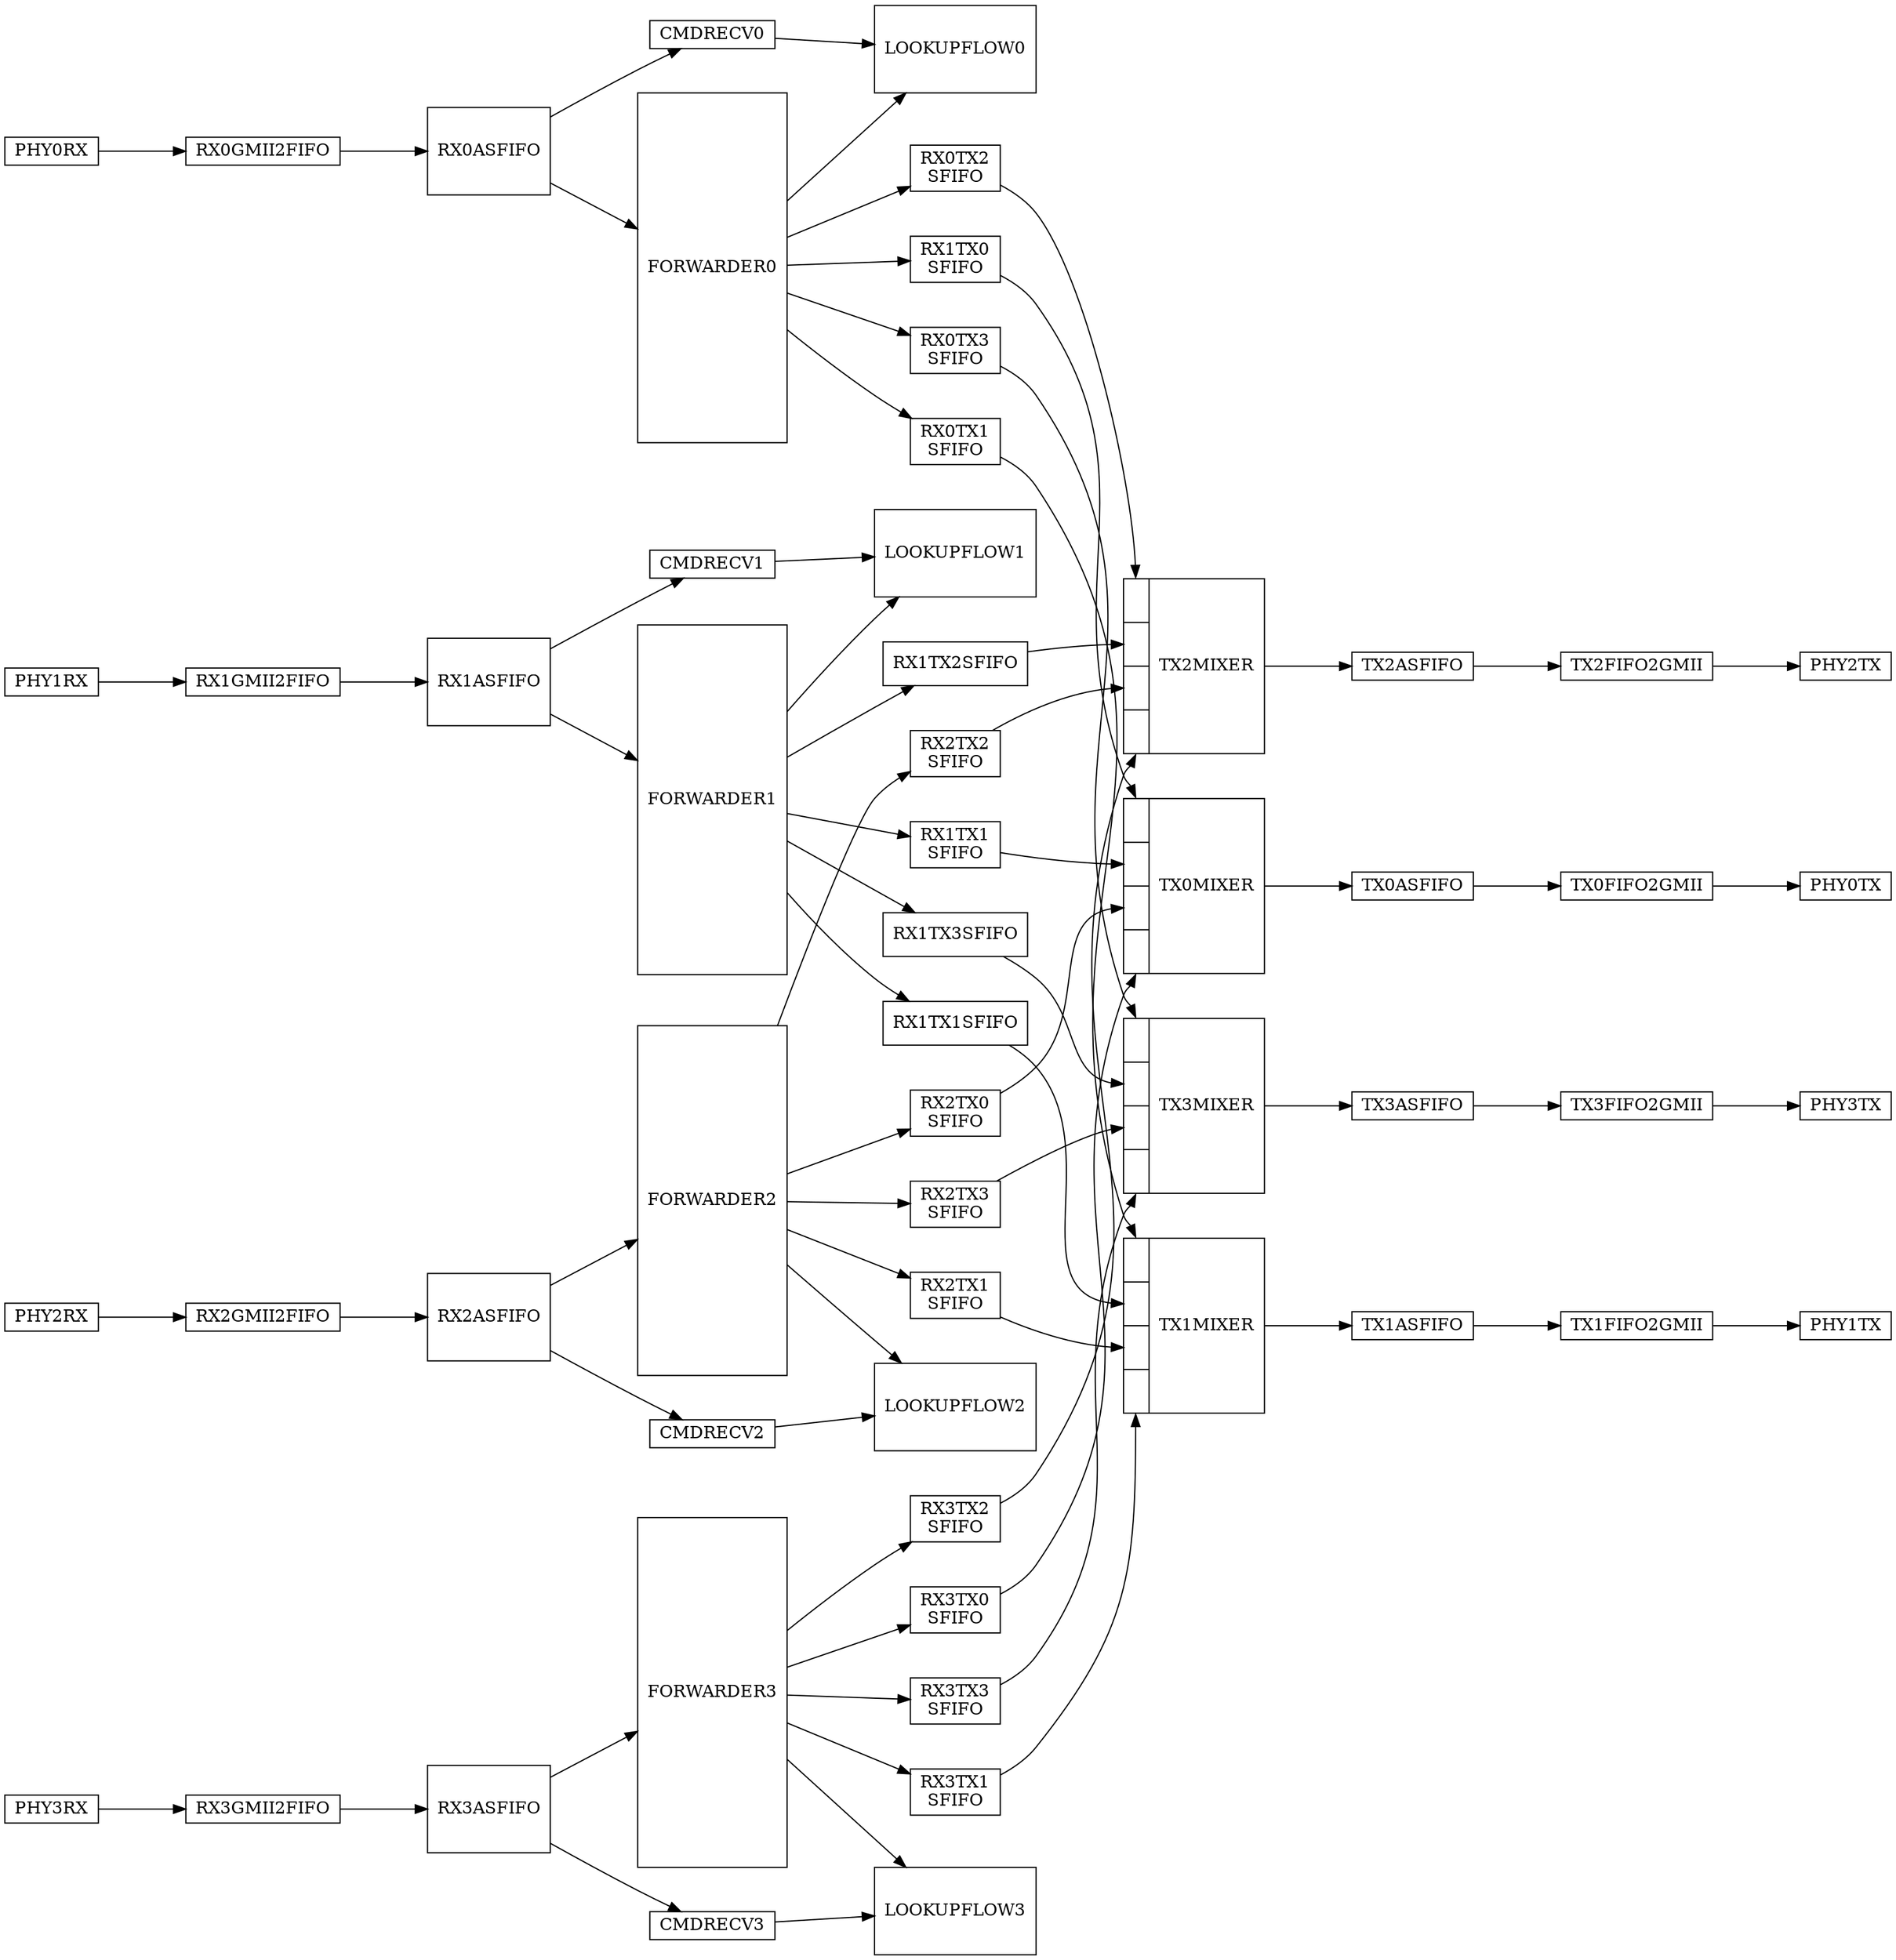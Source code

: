 digraph G {
    graph [rankdir=LR, concentrate=true, ranksep=1.0, nodesep=0.5];
    node[shape=record];

# input
    PHY0RX[label="PHY0RX", height=0];
    PHY1RX[label="PHY1RX", height=0];
    PHY2RX[label="PHY2RX", height=0];
    PHY3RX[label="PHY3RX", height=0];

# node
    RX0GMII2FIFO [label = "RX0GMII2FIFO",  height=0];
    RX0ASFIFO    [label = "RX0ASFIFO",     height=1];
    CMDRECV0     [label = "CMDRECV0",      height=0];
    FORWARDER0   [label = "FORWARDER0",    height=4];
    LOOKUPFLOW0  [label = "LOOKUPFLOW0",   height=1];
    RX0TX0SFIFO  [label = "RX0TX0\nSFIFO", height=0];
    RX0TX1SFIFO  [label = "RX0TX1\nSFIFO", height=0];
    RX0TX2SFIFO  [label = "RX0TX2\nSFIFO", height=0];
    RX0TX3SFIFO  [label = "RX0TX3\nSFIFO", height=0];
    TX0MIXER     [label = "{ { <p0>|<p1>|<p2>|<p3> } | TX0MIXER }", height=2];
    TX0ASFIFO    [label = "TX0ASFIFO",     height=0];
    TX0FIFO2GMII [label = "TX0FIFO2GMII",  height=0];

    RX1GMII2FIFO [label = "RX1GMII2FIFO",  height=0];
    RX1ASFIFO    [label = "RX1ASFIFO",     height=1];
    CMDRECV1     [label = "CMDRECV1",      height=0];
    FORWARDER1   [label = "FORWARDER1",    height=4];
    LOOKUPFLOW1  [label = "LOOKUPFLOW1",   height=1];
    RX0TX0SFIFO  [label = "RX1TX0\nSFIFO", height=0];
    RX1TX0SFIFO  [label = "RX1TX1\nSFIFO", height=0];
    RX2TX0SFIFO  [label = "RX1TX2\nSFIFO", height=0];
    RX3TX0SFIFO  [label = "RX1TX3\nSFIFO", height=0];
    TX1MIXER     [label = "{ { <p0>|<p1>|<p2>|<p3> } | TX1MIXER }", height=2];
    TX1ASFIFO    [label = "TX1ASFIFO",     height=0];
    TX1FIFO2GMII [label = "TX1FIFO2GMII",  height=0];

    RX2GMII2FIFO [label = "RX2GMII2FIFO",  height=0];
    RX2ASFIFO    [label = "RX2ASFIFO",     height=1];
    CMDRECV2     [label = "CMDRECV2",      height=0];
    FORWARDER2   [label = "FORWARDER2",    height=4];
    LOOKUPFLOW2  [label = "LOOKUPFLOW2",   height=1];
    RX2TX0SFIFO  [label = "RX2TX0\nSFIFO", height=0];
    RX2TX1SFIFO  [label = "RX2TX1\nSFIFO", height=0];
    RX2TX2SFIFO  [label = "RX2TX2\nSFIFO", height=0];
    RX2TX3SFIFO  [label = "RX2TX3\nSFIFO", height=0];
    TX2MIXER     [label = "{ { <p0>|<p1>|<p2>|<p3> } | TX2MIXER }", height=2];
    TX2ASFIFO    [label = "TX2ASFIFO",     height=0];
    TX2FIFO2GMII [label = "TX2FIFO2GMII",  height=0];

    RX3GMII2FIFO [label = "RX3GMII2FIFO",  height=0];
    RX3ASFIFO    [label = "RX3ASFIFO",     height=1];
    CMDRECV3     [label = "CMDRECV3",      height=0];
    FORWARDER3   [label = "FORWARDER3",    height=4];
    LOOKUPFLOW3  [label = "LOOKUPFLOW3",   height=1];
    RX3TX0SFIFO  [label = "RX3TX0\nSFIFO", height=0];
    RX3TX1SFIFO  [label = "RX3TX1\nSFIFO", height=0];
    RX3TX2SFIFO  [label = "RX3TX2\nSFIFO", height=0];
    RX3TX3SFIFO  [label = "RX3TX3\nSFIFO", height=0];
    TX3MIXER     [label = "{ { <p0>|<p1>|<p2>|<p3> } | TX3MIXER }", height=2];
    TX3ASFIFO    [label = "TX3ASFIFO",     height=0];
    TX3FIFO2GMII [label = "TX3FIFO2GMII",  height=0];

# link
    PHY0RX       -> RX0GMII2FIFO [label=""];
    RX0GMII2FIFO -> RX0ASFIFO    [label=""];
    RX0ASFIFO    -> FORWARDER0   [label=""];
    RX0ASFIFO    -> CMDRECV0     [label=""];
    FORWARDER0   -> RX0TX0SFIFO  [label=""];
    FORWARDER0   -> RX0TX1SFIFO  [label=""];
    FORWARDER0   -> RX0TX2SFIFO  [label=""];
    FORWARDER0   -> RX0TX3SFIFO  [label=""];
    FORWARDER0   -> LOOKUPFLOW0  [label=""];
    CMDRECV0     -> LOOKUPFLOW0  [label=""];
    RX0TX0SFIFO  -> TX0MIXER:p0  [label=""];
    RX1TX0SFIFO  -> TX0MIXER:p1  [label=""];
    RX2TX0SFIFO  -> TX0MIXER:p2  [label=""];
    RX3TX0SFIFO  -> TX0MIXER:p3  [label=""];
    TX0MIXER     -> TX0ASFIFO    [label=""];
    TX0ASFIFO    -> TX0FIFO2GMII [label=""];
    TX0FIFO2GMII -> PHY0TX       [label=""];

    PHY1RX       -> RX1GMII2FIFO [label=""];
    RX1GMII2FIFO -> RX1ASFIFO    [label=""];
    RX1ASFIFO    -> FORWARDER1   [label=""];
    RX1ASFIFO    -> CMDRECV1     [label=""];
    FORWARDER1   -> RX1TX0SFIFO  [label=""];
    FORWARDER1   -> RX1TX1SFIFO  [label=""];
    FORWARDER1   -> RX1TX2SFIFO  [label=""];
    FORWARDER1   -> RX1TX3SFIFO  [label=""];
    FORWARDER1   -> LOOKUPFLOW1  [label=""];
    CMDRECV1     -> LOOKUPFLOW1  [label=""];
    RX0TX1SFIFO  -> TX1MIXER:p0  [label=""];
    RX1TX1SFIFO  -> TX1MIXER:p1  [label=""];
    RX2TX1SFIFO  -> TX1MIXER:p2  [label=""];
    RX3TX1SFIFO  -> TX1MIXER:p3  [label=""];
    TX1MIXER     -> TX1ASFIFO    [label=""];
    TX1ASFIFO    -> TX1FIFO2GMII [label=""];
    TX1FIFO2GMII -> PHY1TX       [label=""];

    PHY2RX       -> RX2GMII2FIFO [label=""];
    RX2GMII2FIFO -> RX2ASFIFO    [label=""];
    RX2ASFIFO    -> FORWARDER2   [label=""];
    RX2ASFIFO    -> CMDRECV2     [label=""];
    FORWARDER2   -> RX2TX0SFIFO  [label=""];
    FORWARDER2   -> RX2TX1SFIFO  [label=""];
    FORWARDER2   -> RX2TX2SFIFO  [label=""];
    FORWARDER2   -> RX2TX3SFIFO  [label=""];
    FORWARDER2   -> LOOKUPFLOW2  [label=""];
    CMDRECV2     -> LOOKUPFLOW2  [label=""];
    RX0TX2SFIFO  -> TX2MIXER:p0  [label=""];
    RX1TX2SFIFO  -> TX2MIXER:p1  [label=""];
    RX2TX2SFIFO  -> TX2MIXER:p2  [label=""];
    RX3TX2SFIFO  -> TX2MIXER:p3  [label=""];
    TX2MIXER     -> TX2ASFIFO    [label=""];
    TX2ASFIFO    -> TX2FIFO2GMII [label=""];
    TX2FIFO2GMII -> PHY2TX       [label=""];

    PHY3RX       -> RX3GMII2FIFO [label=""];
    RX3GMII2FIFO -> RX3ASFIFO    [label=""];
    RX3ASFIFO    -> FORWARDER3   [label=""];
    RX3ASFIFO    -> CMDRECV3     [label=""];
    FORWARDER3   -> RX3TX0SFIFO  [label=""];
    FORWARDER3   -> RX3TX1SFIFO  [label=""];
    FORWARDER3   -> RX3TX2SFIFO  [label=""];
    FORWARDER3   -> RX3TX3SFIFO  [label=""];
    FORWARDER3   -> LOOKUPFLOW3  [label=""];
    CMDRECV3     -> LOOKUPFLOW3  [label=""];
    RX0TX3SFIFO  -> TX3MIXER:p0  [label=""];
    RX1TX3SFIFO  -> TX3MIXER:p1  [label=""];
    RX2TX3SFIFO  -> TX3MIXER:p2  [label=""];
    RX3TX3SFIFO  -> TX3MIXER:p3  [label=""];
    TX3MIXER     -> TX3ASFIFO    [label=""];
    TX3ASFIFO    -> TX3FIFO2GMII [label=""];
    TX3FIFO2GMII -> PHY3TX       [label=""];

# output
    PHY0TX[label="PHY0TX", height=0];
    PHY1TX[label="PHY1TX", height=0];
    PHY2TX[label="PHY2TX", height=0];
    PHY3TX[label="PHY3TX", height=0];
}

